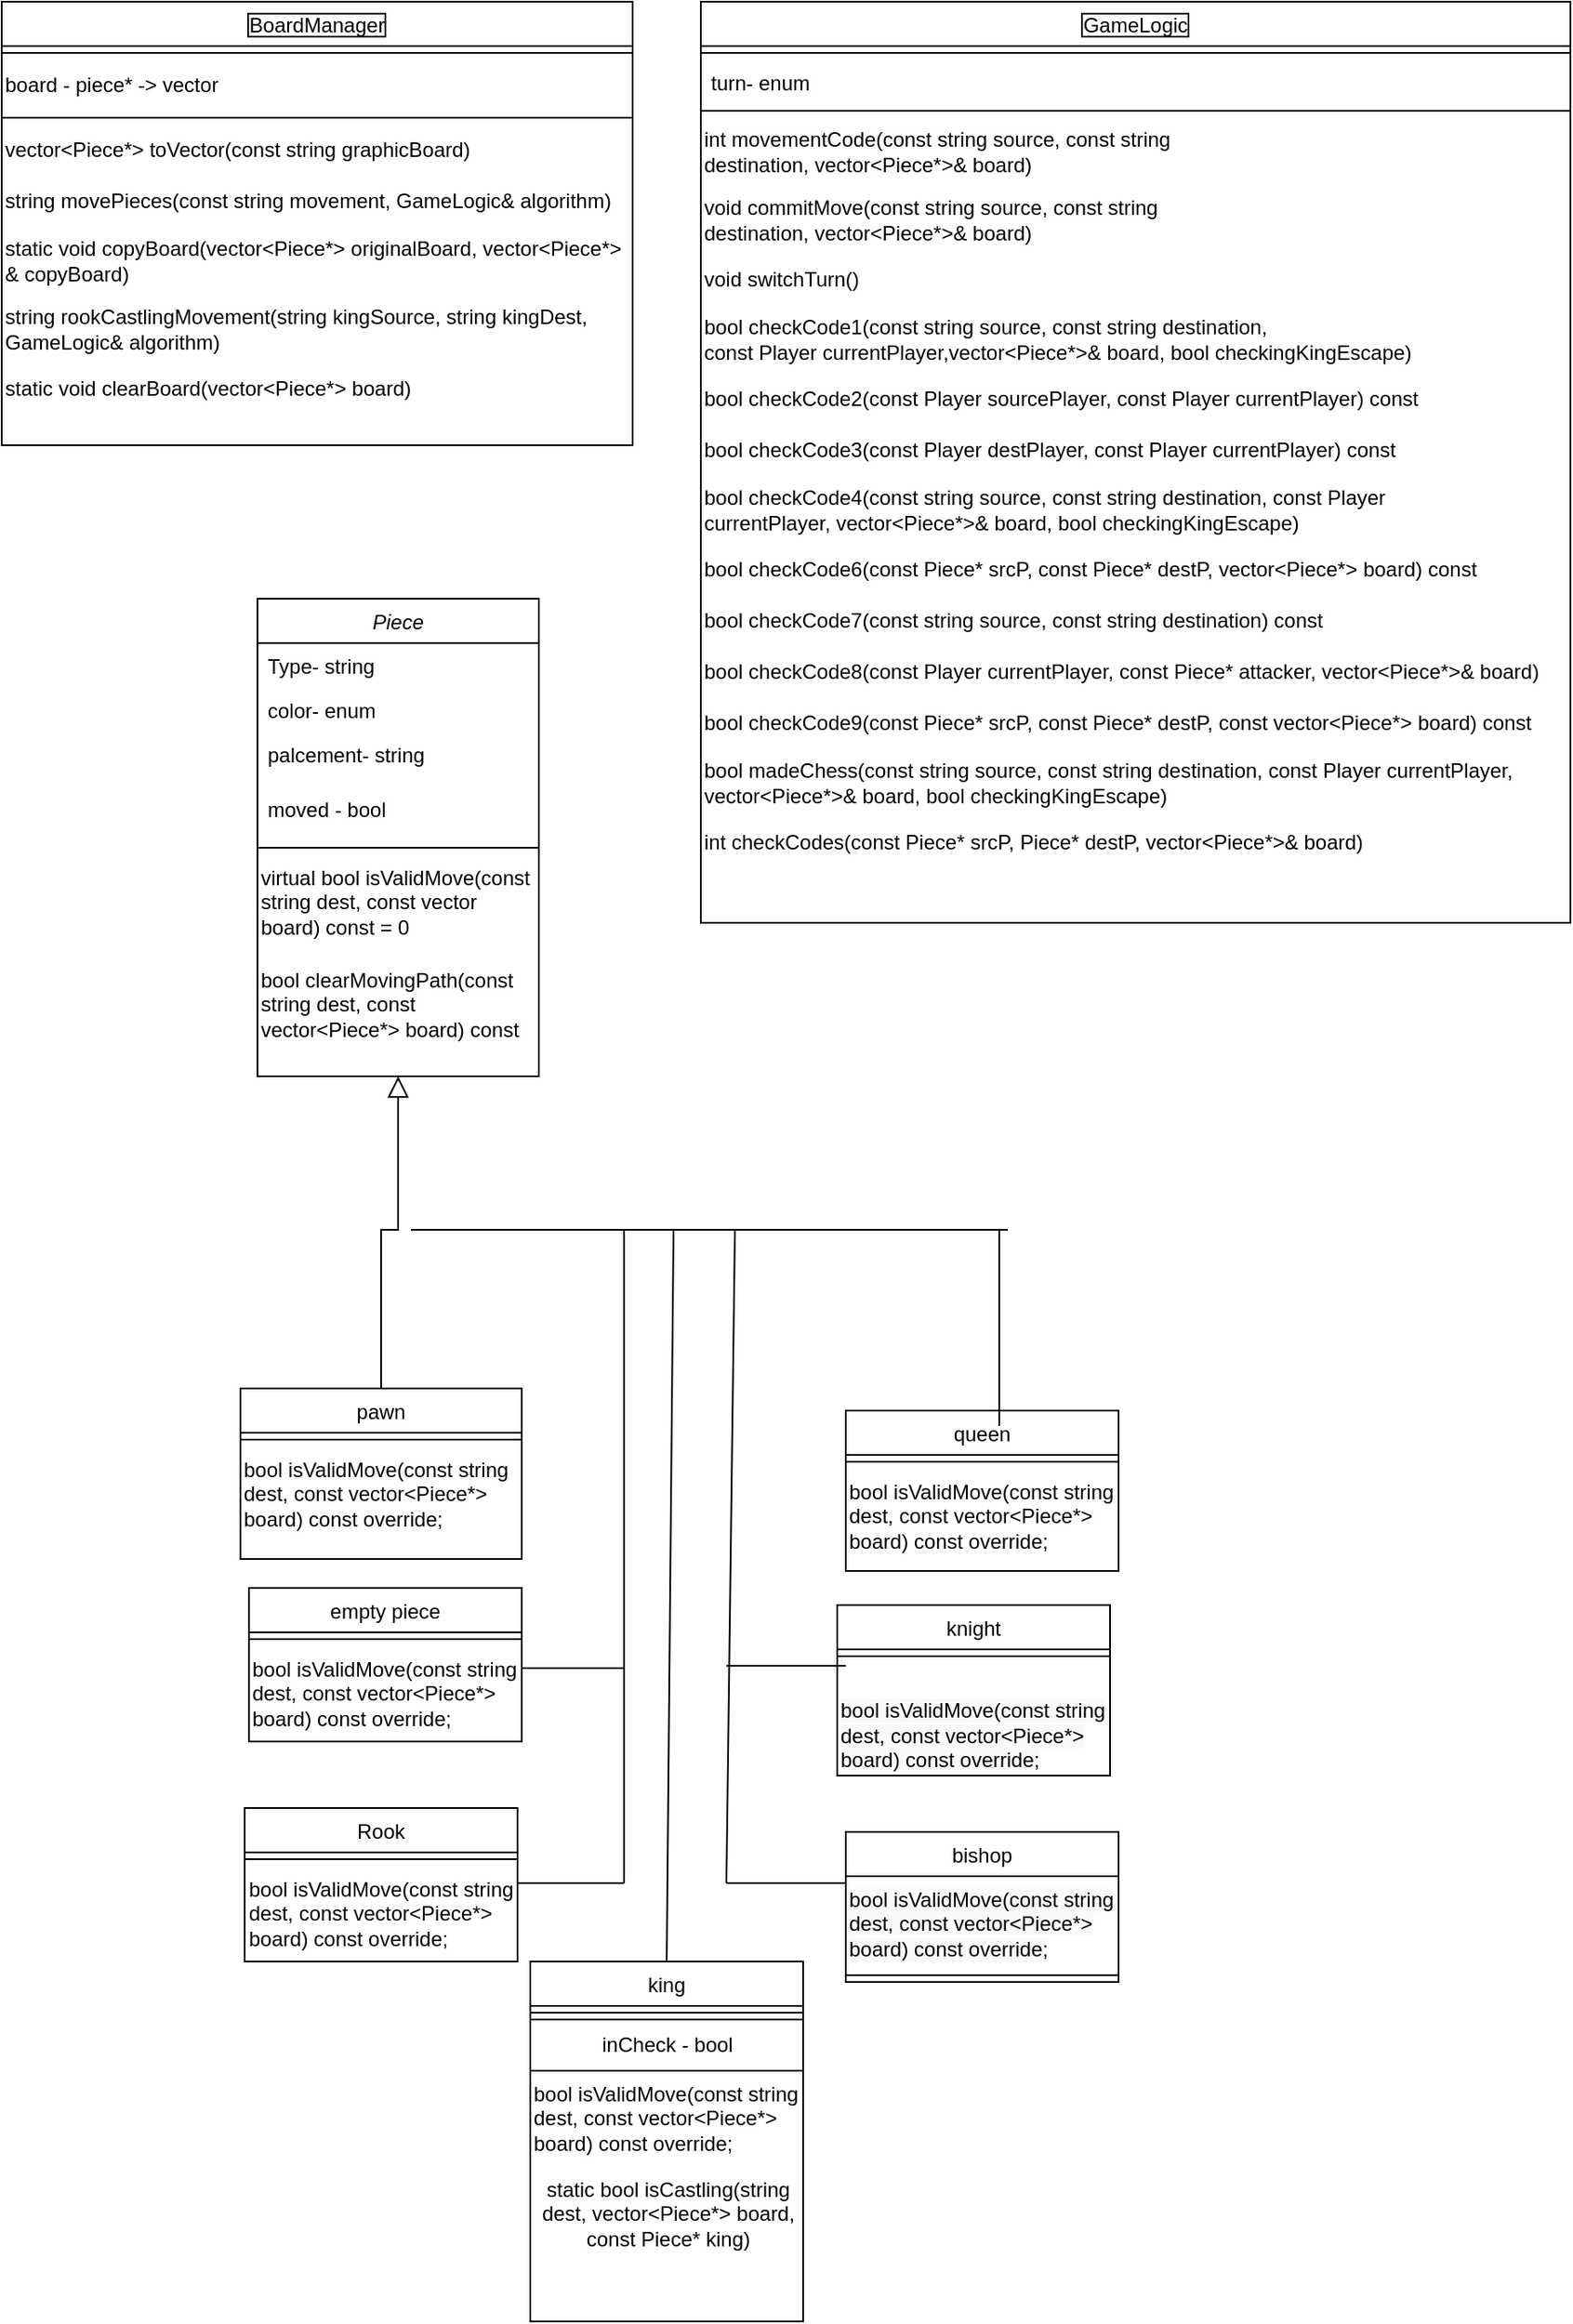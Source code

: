 <mxfile version="20.6.2" type="gitlab">
  <diagram id="C5RBs43oDa-KdzZeNtuy" name="Page-1">
    <mxGraphModel dx="1038" dy="579" grid="1" gridSize="10" guides="1" tooltips="1" connect="1" arrows="1" fold="1" page="1" pageScale="1" pageWidth="827" pageHeight="1169" math="0" shadow="0">
      <root>
        <mxCell id="WIyWlLk6GJQsqaUBKTNV-0" />
        <mxCell id="WIyWlLk6GJQsqaUBKTNV-1" parent="WIyWlLk6GJQsqaUBKTNV-0" />
        <mxCell id="zkfFHV4jXpPFQw0GAbJ--0" value="Piece" style="swimlane;fontStyle=2;align=center;verticalAlign=top;childLayout=stackLayout;horizontal=1;startSize=26;horizontalStack=0;resizeParent=1;resizeLast=0;collapsible=1;marginBottom=0;rounded=0;shadow=0;strokeWidth=1;" parent="WIyWlLk6GJQsqaUBKTNV-1" vertex="1">
          <mxGeometry x="180" y="390" width="165" height="280" as="geometry">
            <mxRectangle x="230" y="140" width="160" height="26" as="alternateBounds" />
          </mxGeometry>
        </mxCell>
        <mxCell id="zkfFHV4jXpPFQw0GAbJ--1" value="Type- string" style="text;align=left;verticalAlign=top;spacingLeft=4;spacingRight=4;overflow=hidden;rotatable=0;points=[[0,0.5],[1,0.5]];portConstraint=eastwest;" parent="zkfFHV4jXpPFQw0GAbJ--0" vertex="1">
          <mxGeometry y="26" width="165" height="26" as="geometry" />
        </mxCell>
        <mxCell id="zkfFHV4jXpPFQw0GAbJ--2" value="color- enum" style="text;align=left;verticalAlign=top;spacingLeft=4;spacingRight=4;overflow=hidden;rotatable=0;points=[[0,0.5],[1,0.5]];portConstraint=eastwest;rounded=0;shadow=0;html=0;" parent="zkfFHV4jXpPFQw0GAbJ--0" vertex="1">
          <mxGeometry y="52" width="165" height="26" as="geometry" />
        </mxCell>
        <mxCell id="zkfFHV4jXpPFQw0GAbJ--3" value="palcement- string" style="text;align=left;verticalAlign=top;spacingLeft=4;spacingRight=4;overflow=hidden;rotatable=0;points=[[0,0.5],[1,0.5]];portConstraint=eastwest;rounded=0;shadow=0;html=0;" parent="zkfFHV4jXpPFQw0GAbJ--0" vertex="1">
          <mxGeometry y="78" width="165" height="32" as="geometry" />
        </mxCell>
        <mxCell id="aK72vH-ez2OYZ39BkH45-34" value="moved - bool" style="text;align=left;verticalAlign=top;spacingLeft=4;spacingRight=4;overflow=hidden;rotatable=0;points=[[0,0.5],[1,0.5]];portConstraint=eastwest;rounded=0;shadow=0;html=0;" vertex="1" parent="zkfFHV4jXpPFQw0GAbJ--0">
          <mxGeometry y="110" width="165" height="32" as="geometry" />
        </mxCell>
        <mxCell id="zkfFHV4jXpPFQw0GAbJ--4" value="" style="line;html=1;strokeWidth=1;align=left;verticalAlign=middle;spacingTop=-1;spacingLeft=3;spacingRight=3;rotatable=0;labelPosition=right;points=[];portConstraint=eastwest;" parent="zkfFHV4jXpPFQw0GAbJ--0" vertex="1">
          <mxGeometry y="142" width="165" height="8" as="geometry" />
        </mxCell>
        <mxCell id="6BPNUDuKYOSZ4VYUixkE-88" value="virtual bool isValidMove(const string dest, const vector&lt;Piece*&gt; board) const = 0" style="text;whiteSpace=wrap;html=1;" parent="zkfFHV4jXpPFQw0GAbJ--0" vertex="1">
          <mxGeometry y="150" width="165" height="60" as="geometry" />
        </mxCell>
        <mxCell id="aK72vH-ez2OYZ39BkH45-35" value="bool clearMovingPath(const string dest, const vector&amp;lt;Piece*&amp;gt; board) const" style="text;whiteSpace=wrap;html=1;" vertex="1" parent="zkfFHV4jXpPFQw0GAbJ--0">
          <mxGeometry y="210" width="165" height="40" as="geometry" />
        </mxCell>
        <mxCell id="zkfFHV4jXpPFQw0GAbJ--6" value="pawn" style="swimlane;fontStyle=0;align=center;verticalAlign=top;childLayout=stackLayout;horizontal=1;startSize=26;horizontalStack=0;resizeParent=1;resizeLast=0;collapsible=1;marginBottom=0;rounded=0;shadow=0;strokeWidth=1;" parent="WIyWlLk6GJQsqaUBKTNV-1" vertex="1">
          <mxGeometry x="170" y="853" width="165" height="100" as="geometry">
            <mxRectangle x="130" y="380" width="160" height="26" as="alternateBounds" />
          </mxGeometry>
        </mxCell>
        <mxCell id="zkfFHV4jXpPFQw0GAbJ--9" value="" style="line;html=1;strokeWidth=1;align=left;verticalAlign=middle;spacingTop=-1;spacingLeft=3;spacingRight=3;rotatable=0;labelPosition=right;points=[];portConstraint=eastwest;" parent="zkfFHV4jXpPFQw0GAbJ--6" vertex="1">
          <mxGeometry y="26" width="165" height="8" as="geometry" />
        </mxCell>
        <mxCell id="6BPNUDuKYOSZ4VYUixkE-26" value="&lt;span style=&quot;text-align: center;&quot;&gt;bool isValidMove(const string dest, const vector&amp;lt;Piece*&amp;gt; board) const override;&lt;/span&gt;" style="text;whiteSpace=wrap;html=1;" parent="zkfFHV4jXpPFQw0GAbJ--6" vertex="1">
          <mxGeometry y="34" width="165" height="66" as="geometry" />
        </mxCell>
        <mxCell id="zkfFHV4jXpPFQw0GAbJ--12" value="" style="endArrow=block;endSize=10;endFill=0;shadow=0;strokeWidth=1;rounded=0;edgeStyle=elbowEdgeStyle;elbow=vertical;entryX=0.5;entryY=1;entryDx=0;entryDy=0;" parent="WIyWlLk6GJQsqaUBKTNV-1" source="zkfFHV4jXpPFQw0GAbJ--6" target="zkfFHV4jXpPFQw0GAbJ--0" edge="1">
          <mxGeometry width="160" relative="1" as="geometry">
            <mxPoint x="335" y="696" as="sourcePoint" />
            <mxPoint x="418" y="740" as="targetPoint" />
            <Array as="points">
              <mxPoint x="340" y="760" />
            </Array>
          </mxGeometry>
        </mxCell>
        <mxCell id="zkfFHV4jXpPFQw0GAbJ--13" value="bishop" style="swimlane;fontStyle=0;align=center;verticalAlign=top;childLayout=stackLayout;horizontal=1;startSize=26;horizontalStack=0;resizeParent=1;resizeLast=0;collapsible=1;marginBottom=0;rounded=0;shadow=0;strokeWidth=1;" parent="WIyWlLk6GJQsqaUBKTNV-1" vertex="1">
          <mxGeometry x="525" y="1113" width="160" height="88" as="geometry">
            <mxRectangle x="340" y="380" width="170" height="26" as="alternateBounds" />
          </mxGeometry>
        </mxCell>
        <mxCell id="6BPNUDuKYOSZ4VYUixkE-84" value="&lt;span style=&quot;orphans: 2; text-align: center; text-indent: 0px; widows: 2; background-color: rgb(248, 249, 250); text-decoration-thickness: initial; text-decoration-style: initial; text-decoration-color: initial; float: none; display: inline !important;&quot;&gt;bool isValidMove(const string dest, const vector&amp;lt;Piece*&amp;gt; board) const override;&lt;br&gt;&lt;/span&gt;" style="text;whiteSpace=wrap;html=1;" parent="zkfFHV4jXpPFQw0GAbJ--13" vertex="1">
          <mxGeometry y="26" width="160" height="54" as="geometry" />
        </mxCell>
        <mxCell id="zkfFHV4jXpPFQw0GAbJ--15" value="" style="line;html=1;strokeWidth=1;align=left;verticalAlign=middle;spacingTop=-1;spacingLeft=3;spacingRight=3;rotatable=0;labelPosition=right;points=[];portConstraint=eastwest;" parent="zkfFHV4jXpPFQw0GAbJ--13" vertex="1">
          <mxGeometry y="80" width="160" height="8" as="geometry" />
        </mxCell>
        <mxCell id="zkfFHV4jXpPFQw0GAbJ--17" value="GameLogic" style="swimlane;fontStyle=0;align=center;verticalAlign=top;childLayout=stackLayout;horizontal=1;startSize=26;horizontalStack=0;resizeParent=1;resizeLast=0;collapsible=1;marginBottom=0;rounded=0;shadow=0;strokeWidth=1;labelBorderColor=default;" parent="WIyWlLk6GJQsqaUBKTNV-1" vertex="1">
          <mxGeometry x="440" y="40" width="510" height="540" as="geometry">
            <mxRectangle x="550" y="140" width="160" height="26" as="alternateBounds" />
          </mxGeometry>
        </mxCell>
        <mxCell id="zkfFHV4jXpPFQw0GAbJ--23" value="" style="line;html=1;strokeWidth=1;align=left;verticalAlign=middle;spacingTop=-1;spacingLeft=3;spacingRight=3;rotatable=0;labelPosition=right;points=[];portConstraint=eastwest;" parent="zkfFHV4jXpPFQw0GAbJ--17" vertex="1">
          <mxGeometry y="26" width="510" height="8" as="geometry" />
        </mxCell>
        <mxCell id="zkfFHV4jXpPFQw0GAbJ--25" value="turn- enum" style="text;align=left;verticalAlign=top;spacingLeft=4;spacingRight=4;overflow=hidden;rotatable=0;points=[[0,0.5],[1,0.5]];portConstraint=eastwest;" parent="zkfFHV4jXpPFQw0GAbJ--17" vertex="1">
          <mxGeometry y="34" width="510" height="26" as="geometry" />
        </mxCell>
        <mxCell id="6BPNUDuKYOSZ4VYUixkE-73" value="" style="line;html=1;strokeWidth=1;align=left;verticalAlign=middle;spacingTop=-1;spacingLeft=3;spacingRight=3;rotatable=0;labelPosition=right;points=[];portConstraint=eastwest;" parent="zkfFHV4jXpPFQw0GAbJ--17" vertex="1">
          <mxGeometry y="60" width="510" height="8" as="geometry" />
        </mxCell>
        <mxCell id="6BPNUDuKYOSZ4VYUixkE-74" value="int movementCode(const string source, const string &lt;br&gt;destination, vector&amp;lt;Piece*&amp;gt;&amp;amp; board)" style="text;html=1;align=left;verticalAlign=middle;resizable=0;points=[];autosize=1;strokeColor=none;fillColor=none;" parent="zkfFHV4jXpPFQw0GAbJ--17" vertex="1">
          <mxGeometry y="68" width="510" height="40" as="geometry" />
        </mxCell>
        <mxCell id="6BPNUDuKYOSZ4VYUixkE-75" value="void commitMove(const string source, const string &lt;br&gt;destination, vector&amp;lt;Piece*&amp;gt;&amp;amp; board)" style="text;html=1;align=left;verticalAlign=middle;resizable=0;points=[];autosize=1;strokeColor=none;fillColor=none;" parent="zkfFHV4jXpPFQw0GAbJ--17" vertex="1">
          <mxGeometry y="108" width="510" height="40" as="geometry" />
        </mxCell>
        <mxCell id="6BPNUDuKYOSZ4VYUixkE-81" value="void switchTurn()" style="text;html=1;align=left;verticalAlign=middle;resizable=0;points=[];autosize=1;strokeColor=none;fillColor=none;" parent="zkfFHV4jXpPFQw0GAbJ--17" vertex="1">
          <mxGeometry y="148" width="510" height="30" as="geometry" />
        </mxCell>
        <mxCell id="aK72vH-ez2OYZ39BkH45-14" value="&lt;div&gt;bool checkCode1(const string source, const string destination,&amp;nbsp;&lt;/div&gt;&lt;div&gt;const Player currentPlayer,&lt;span style=&quot;background-color: initial;&quot;&gt;vector&amp;lt;Piece*&amp;gt;&amp;amp; board, bool checkingKingEscape)&lt;/span&gt;&lt;/div&gt;" style="text;html=1;align=left;verticalAlign=middle;resizable=0;points=[];autosize=1;strokeColor=none;fillColor=none;" vertex="1" parent="zkfFHV4jXpPFQw0GAbJ--17">
          <mxGeometry y="178" width="510" height="40" as="geometry" />
        </mxCell>
        <mxCell id="aK72vH-ez2OYZ39BkH45-15" value="bool checkCode2(const Player sourcePlayer, const Player currentPlayer) const" style="text;html=1;align=left;verticalAlign=middle;resizable=0;points=[];autosize=1;strokeColor=none;fillColor=none;" vertex="1" parent="zkfFHV4jXpPFQw0GAbJ--17">
          <mxGeometry y="218" width="510" height="30" as="geometry" />
        </mxCell>
        <mxCell id="aK72vH-ez2OYZ39BkH45-16" value="bool checkCode3(const Player destPlayer, const Player currentPlayer) const" style="text;html=1;align=left;verticalAlign=middle;resizable=0;points=[];autosize=1;strokeColor=none;fillColor=none;" vertex="1" parent="zkfFHV4jXpPFQw0GAbJ--17">
          <mxGeometry y="248" width="510" height="30" as="geometry" />
        </mxCell>
        <mxCell id="aK72vH-ez2OYZ39BkH45-17" value="&lt;div&gt;bool checkCode4(const string source, const string destination, const Player&amp;nbsp;&lt;/div&gt;&lt;div&gt;currentPlayer,&amp;nbsp;&lt;span style=&quot;background-color: initial;&quot;&gt;vector&amp;lt;Piece*&amp;gt;&amp;amp; board, bool checkingKingEscape)&lt;/span&gt;&lt;/div&gt;" style="text;html=1;align=left;verticalAlign=middle;resizable=0;points=[];autosize=1;strokeColor=none;fillColor=none;" vertex="1" parent="zkfFHV4jXpPFQw0GAbJ--17">
          <mxGeometry y="278" width="510" height="40" as="geometry" />
        </mxCell>
        <mxCell id="aK72vH-ez2OYZ39BkH45-18" value="bool checkCode6(const Piece* srcP, const Piece* destP, vector&amp;lt;Piece*&amp;gt; board) const" style="text;html=1;align=left;verticalAlign=middle;resizable=0;points=[];autosize=1;strokeColor=none;fillColor=none;" vertex="1" parent="zkfFHV4jXpPFQw0GAbJ--17">
          <mxGeometry y="318" width="510" height="30" as="geometry" />
        </mxCell>
        <mxCell id="aK72vH-ez2OYZ39BkH45-22" value="bool checkCode7(const string source, const string destination) const" style="text;html=1;align=left;verticalAlign=middle;resizable=0;points=[];autosize=1;strokeColor=none;fillColor=none;" vertex="1" parent="zkfFHV4jXpPFQw0GAbJ--17">
          <mxGeometry y="348" width="510" height="30" as="geometry" />
        </mxCell>
        <mxCell id="aK72vH-ez2OYZ39BkH45-23" value="bool checkCode8(const Player currentPlayer, const Piece* attacker, vector&amp;lt;Piece*&amp;gt;&amp;amp; board)" style="text;html=1;align=left;verticalAlign=middle;resizable=0;points=[];autosize=1;strokeColor=none;fillColor=none;" vertex="1" parent="zkfFHV4jXpPFQw0GAbJ--17">
          <mxGeometry y="378" width="510" height="30" as="geometry" />
        </mxCell>
        <mxCell id="aK72vH-ez2OYZ39BkH45-21" value="bool checkCode9(const Piece* srcP, const Piece* destP, const vector&amp;lt;Piece*&amp;gt; board) const" style="text;html=1;align=left;verticalAlign=middle;resizable=0;points=[];autosize=1;strokeColor=none;fillColor=none;" vertex="1" parent="zkfFHV4jXpPFQw0GAbJ--17">
          <mxGeometry y="408" width="510" height="30" as="geometry" />
        </mxCell>
        <mxCell id="aK72vH-ez2OYZ39BkH45-24" value="&lt;div&gt;bool madeChess(const string source, const string destination, const Player currentPlayer,&lt;/div&gt;&lt;div&gt;&lt;span style=&quot;&quot;&gt;		&lt;/span&gt;vector&amp;lt;Piece*&amp;gt;&amp;amp; board, bool checkingKingEscape)&lt;/div&gt;" style="text;html=1;align=left;verticalAlign=middle;resizable=0;points=[];autosize=1;strokeColor=none;fillColor=none;" vertex="1" parent="zkfFHV4jXpPFQw0GAbJ--17">
          <mxGeometry y="438" width="510" height="40" as="geometry" />
        </mxCell>
        <mxCell id="aK72vH-ez2OYZ39BkH45-25" value="int checkCodes(const Piece* srcP, Piece* destP, vector&amp;lt;Piece*&amp;gt;&amp;amp; board)" style="text;html=1;align=left;verticalAlign=middle;resizable=0;points=[];autosize=1;strokeColor=none;fillColor=none;" vertex="1" parent="zkfFHV4jXpPFQw0GAbJ--17">
          <mxGeometry y="478" width="510" height="30" as="geometry" />
        </mxCell>
        <mxCell id="6BPNUDuKYOSZ4VYUixkE-1" value="king" style="swimlane;fontStyle=0;align=center;verticalAlign=top;childLayout=stackLayout;horizontal=1;startSize=26;horizontalStack=0;resizeParent=1;resizeLast=0;collapsible=1;marginBottom=0;rounded=0;shadow=0;strokeWidth=1;" parent="WIyWlLk6GJQsqaUBKTNV-1" vertex="1">
          <mxGeometry x="340" y="1189" width="160" height="211" as="geometry">
            <mxRectangle x="340" y="380" width="170" height="26" as="alternateBounds" />
          </mxGeometry>
        </mxCell>
        <mxCell id="6BPNUDuKYOSZ4VYUixkE-2" value="" style="line;html=1;strokeWidth=1;align=left;verticalAlign=middle;spacingTop=-1;spacingLeft=3;spacingRight=3;rotatable=0;labelPosition=right;points=[];portConstraint=eastwest;" parent="6BPNUDuKYOSZ4VYUixkE-1" vertex="1">
          <mxGeometry y="26" width="160" height="8" as="geometry" />
        </mxCell>
        <mxCell id="aK72vH-ez2OYZ39BkH45-30" value="inCheck - bool" style="text;html=1;align=center;verticalAlign=middle;resizable=0;points=[];autosize=1;strokeColor=default;fillColor=none;" vertex="1" parent="6BPNUDuKYOSZ4VYUixkE-1">
          <mxGeometry y="34" width="160" height="30" as="geometry" />
        </mxCell>
        <mxCell id="aK72vH-ez2OYZ39BkH45-31" value="&lt;span style=&quot;text-align: center;&quot;&gt;bool isValidMove(const string dest, const vector&amp;lt;Piece*&amp;gt; board) const override;&lt;/span&gt;" style="text;whiteSpace=wrap;html=1;" vertex="1" parent="6BPNUDuKYOSZ4VYUixkE-1">
          <mxGeometry y="64" width="160" height="56" as="geometry" />
        </mxCell>
        <mxCell id="aK72vH-ez2OYZ39BkH45-32" value="&lt;div style=&quot;text-align: center;&quot;&gt;&lt;span style=&quot;background-color: initial;&quot;&gt;static bool isCastling(string dest, vector&amp;lt;Piece*&amp;gt; board, const Piece* king)&lt;/span&gt;&lt;/div&gt;" style="text;whiteSpace=wrap;html=1;" vertex="1" parent="6BPNUDuKYOSZ4VYUixkE-1">
          <mxGeometry y="120" width="160" height="56" as="geometry" />
        </mxCell>
        <mxCell id="6BPNUDuKYOSZ4VYUixkE-4" value="knight" style="swimlane;fontStyle=0;align=center;verticalAlign=top;childLayout=stackLayout;horizontal=1;startSize=26;horizontalStack=0;resizeParent=1;resizeLast=0;collapsible=1;marginBottom=0;rounded=0;shadow=0;strokeWidth=1;" parent="WIyWlLk6GJQsqaUBKTNV-1" vertex="1">
          <mxGeometry x="520" y="980" width="160" height="100" as="geometry">
            <mxRectangle x="340" y="380" width="170" height="26" as="alternateBounds" />
          </mxGeometry>
        </mxCell>
        <mxCell id="6BPNUDuKYOSZ4VYUixkE-5" value="" style="line;html=1;strokeWidth=1;align=left;verticalAlign=middle;spacingTop=-1;spacingLeft=3;spacingRight=3;rotatable=0;labelPosition=right;points=[];portConstraint=eastwest;" parent="6BPNUDuKYOSZ4VYUixkE-4" vertex="1">
          <mxGeometry y="26" width="160" height="8" as="geometry" />
        </mxCell>
        <mxCell id="6BPNUDuKYOSZ4VYUixkE-85" value="&#xa;&lt;span style=&quot;color: rgb(0, 0, 0); font-family: Helvetica; font-size: 12px; font-style: normal; font-variant-ligatures: normal; font-variant-caps: normal; font-weight: 400; letter-spacing: normal; orphans: 2; text-align: center; text-indent: 0px; text-transform: none; widows: 2; word-spacing: 0px; -webkit-text-stroke-width: 0px; background-color: rgb(248, 249, 250); text-decoration-thickness: initial; text-decoration-style: initial; text-decoration-color: initial; float: none; display: inline !important;&quot;&gt;bool isValidMove(const string dest, const vector&amp;lt;Piece*&amp;gt; board) const override;&lt;/span&gt;&#xa;&#xa;" style="text;whiteSpace=wrap;html=1;" parent="6BPNUDuKYOSZ4VYUixkE-4" vertex="1">
          <mxGeometry y="34" width="160" height="36" as="geometry" />
        </mxCell>
        <mxCell id="6BPNUDuKYOSZ4VYUixkE-6" value="queen" style="swimlane;fontStyle=0;align=center;verticalAlign=top;childLayout=stackLayout;horizontal=1;startSize=26;horizontalStack=0;resizeParent=1;resizeLast=0;collapsible=1;marginBottom=0;rounded=0;shadow=0;strokeWidth=1;" parent="WIyWlLk6GJQsqaUBKTNV-1" vertex="1">
          <mxGeometry x="525" y="866" width="160" height="94" as="geometry">
            <mxRectangle x="340" y="380" width="170" height="26" as="alternateBounds" />
          </mxGeometry>
        </mxCell>
        <mxCell id="6BPNUDuKYOSZ4VYUixkE-7" value="" style="line;html=1;strokeWidth=1;align=left;verticalAlign=middle;spacingTop=-1;spacingLeft=3;spacingRight=3;rotatable=0;labelPosition=right;points=[];portConstraint=eastwest;" parent="6BPNUDuKYOSZ4VYUixkE-6" vertex="1">
          <mxGeometry y="26" width="160" height="8" as="geometry" />
        </mxCell>
        <mxCell id="6BPNUDuKYOSZ4VYUixkE-86" value="&lt;span style=&quot;text-align: center;&quot;&gt;bool isValidMove(const string dest, const vector&amp;lt;Piece*&amp;gt; board) const override;&lt;/span&gt;" style="text;whiteSpace=wrap;html=1;" parent="6BPNUDuKYOSZ4VYUixkE-6" vertex="1">
          <mxGeometry y="34" width="160" height="40" as="geometry" />
        </mxCell>
        <mxCell id="6BPNUDuKYOSZ4VYUixkE-14" value="" style="endArrow=none;html=1;rounded=0;" parent="WIyWlLk6GJQsqaUBKTNV-1" edge="1">
          <mxGeometry width="50" height="50" relative="1" as="geometry">
            <mxPoint x="615" y="760" as="sourcePoint" />
            <mxPoint x="615" y="875" as="targetPoint" />
          </mxGeometry>
        </mxCell>
        <mxCell id="6BPNUDuKYOSZ4VYUixkE-16" value="" style="endArrow=none;html=1;rounded=0;exitX=1;exitY=0.25;exitDx=0;exitDy=0;" parent="WIyWlLk6GJQsqaUBKTNV-1" edge="1">
          <mxGeometry width="50" height="50" relative="1" as="geometry">
            <mxPoint x="332.5" y="1143" as="sourcePoint" />
            <mxPoint x="395" y="1143" as="targetPoint" />
          </mxGeometry>
        </mxCell>
        <mxCell id="6BPNUDuKYOSZ4VYUixkE-17" value="Rook" style="swimlane;fontStyle=0;align=center;verticalAlign=top;childLayout=stackLayout;horizontal=1;startSize=26;horizontalStack=0;resizeParent=1;resizeLast=0;collapsible=1;marginBottom=0;rounded=0;shadow=0;strokeWidth=1;" parent="WIyWlLk6GJQsqaUBKTNV-1" vertex="1">
          <mxGeometry x="172.5" y="1099" width="160" height="90" as="geometry">
            <mxRectangle x="340" y="380" width="170" height="26" as="alternateBounds" />
          </mxGeometry>
        </mxCell>
        <mxCell id="6BPNUDuKYOSZ4VYUixkE-18" value="" style="line;html=1;strokeWidth=1;align=left;verticalAlign=middle;spacingTop=-1;spacingLeft=3;spacingRight=3;rotatable=0;labelPosition=right;points=[];portConstraint=eastwest;" parent="6BPNUDuKYOSZ4VYUixkE-17" vertex="1">
          <mxGeometry y="26" width="160" height="8" as="geometry" />
        </mxCell>
        <mxCell id="6BPNUDuKYOSZ4VYUixkE-83" value="&lt;span style=&quot;text-align: center;&quot;&gt;bool isValidMove(const string dest, const vector&amp;lt;Piece*&amp;gt; board) const override;&lt;/span&gt;" style="text;whiteSpace=wrap;html=1;" parent="6BPNUDuKYOSZ4VYUixkE-17" vertex="1">
          <mxGeometry y="34" width="160" height="56" as="geometry" />
        </mxCell>
        <mxCell id="6BPNUDuKYOSZ4VYUixkE-32" value="" style="endArrow=none;html=1;rounded=0;exitX=1;exitY=0.25;exitDx=0;exitDy=0;" parent="WIyWlLk6GJQsqaUBKTNV-1" edge="1">
          <mxGeometry width="50" height="50" relative="1" as="geometry">
            <mxPoint x="335" y="1017" as="sourcePoint" />
            <mxPoint x="395" y="1017" as="targetPoint" />
          </mxGeometry>
        </mxCell>
        <mxCell id="6BPNUDuKYOSZ4VYUixkE-34" value="" style="endArrow=none;html=1;rounded=0;" parent="WIyWlLk6GJQsqaUBKTNV-1" edge="1">
          <mxGeometry width="50" height="50" relative="1" as="geometry">
            <mxPoint x="395" y="1143" as="sourcePoint" />
            <mxPoint x="395" y="760" as="targetPoint" />
          </mxGeometry>
        </mxCell>
        <mxCell id="6BPNUDuKYOSZ4VYUixkE-66" value="" style="endArrow=none;html=1;rounded=0;exitX=1;exitY=0.25;exitDx=0;exitDy=0;" parent="WIyWlLk6GJQsqaUBKTNV-1" edge="1">
          <mxGeometry width="50" height="50" relative="1" as="geometry">
            <mxPoint x="455" y="1015.58" as="sourcePoint" />
            <mxPoint x="525" y="1015.58" as="targetPoint" />
          </mxGeometry>
        </mxCell>
        <mxCell id="6BPNUDuKYOSZ4VYUixkE-67" value="" style="endArrow=none;html=1;rounded=0;" parent="WIyWlLk6GJQsqaUBKTNV-1" edge="1">
          <mxGeometry width="50" height="50" relative="1" as="geometry">
            <mxPoint x="455" y="1143" as="sourcePoint" />
            <mxPoint x="525" y="1143" as="targetPoint" />
          </mxGeometry>
        </mxCell>
        <mxCell id="6BPNUDuKYOSZ4VYUixkE-68" value="" style="endArrow=none;html=1;rounded=0;" parent="WIyWlLk6GJQsqaUBKTNV-1" edge="1">
          <mxGeometry width="50" height="50" relative="1" as="geometry">
            <mxPoint x="455" y="1143" as="sourcePoint" />
            <mxPoint x="460" y="760" as="targetPoint" />
          </mxGeometry>
        </mxCell>
        <mxCell id="6BPNUDuKYOSZ4VYUixkE-69" value="" style="endArrow=none;html=1;rounded=0;exitX=0.5;exitY=0;exitDx=0;exitDy=0;" parent="WIyWlLk6GJQsqaUBKTNV-1" edge="1">
          <mxGeometry width="50" height="50" relative="1" as="geometry">
            <mxPoint x="420" y="1189" as="sourcePoint" />
            <mxPoint x="424" y="760" as="targetPoint" />
          </mxGeometry>
        </mxCell>
        <mxCell id="aK72vH-ez2OYZ39BkH45-0" value="BoardManager" style="swimlane;fontStyle=0;align=center;verticalAlign=top;childLayout=stackLayout;horizontal=1;startSize=26;horizontalStack=0;resizeParent=1;resizeLast=0;collapsible=1;marginBottom=0;rounded=0;shadow=0;strokeWidth=1;labelBorderColor=default;" vertex="1" parent="WIyWlLk6GJQsqaUBKTNV-1">
          <mxGeometry x="30" y="40" width="370" height="260" as="geometry">
            <mxRectangle x="550" y="140" width="160" height="26" as="alternateBounds" />
          </mxGeometry>
        </mxCell>
        <mxCell id="aK72vH-ez2OYZ39BkH45-1" value="" style="line;html=1;strokeWidth=1;align=left;verticalAlign=middle;spacingTop=-1;spacingLeft=3;spacingRight=3;rotatable=0;labelPosition=right;points=[];portConstraint=eastwest;" vertex="1" parent="aK72vH-ez2OYZ39BkH45-0">
          <mxGeometry y="26" width="370" height="8" as="geometry" />
        </mxCell>
        <mxCell id="aK72vH-ez2OYZ39BkH45-4" value="board - piece* -&amp;gt;&amp;nbsp;vector" style="text;html=1;align=left;verticalAlign=middle;resizable=0;points=[];autosize=1;strokeColor=none;fillColor=none;" vertex="1" parent="aK72vH-ez2OYZ39BkH45-0">
          <mxGeometry y="34" width="370" height="30" as="geometry" />
        </mxCell>
        <mxCell id="aK72vH-ez2OYZ39BkH45-5" value="" style="line;html=1;strokeWidth=1;align=left;verticalAlign=middle;spacingTop=-1;spacingLeft=3;spacingRight=3;rotatable=0;labelPosition=right;points=[];portConstraint=eastwest;" vertex="1" parent="aK72vH-ez2OYZ39BkH45-0">
          <mxGeometry y="64" width="370" height="8" as="geometry" />
        </mxCell>
        <mxCell id="aK72vH-ez2OYZ39BkH45-6" value="vector&amp;lt;Piece*&amp;gt; toVector(const string graphicBoard)" style="text;html=1;align=left;verticalAlign=middle;resizable=0;points=[];autosize=1;strokeColor=none;fillColor=none;" vertex="1" parent="aK72vH-ez2OYZ39BkH45-0">
          <mxGeometry y="72" width="370" height="30" as="geometry" />
        </mxCell>
        <mxCell id="aK72vH-ez2OYZ39BkH45-7" value="string movePieces(const string movement, GameLogic&amp;amp; algorithm)" style="text;html=1;align=left;verticalAlign=middle;resizable=0;points=[];autosize=1;strokeColor=none;fillColor=none;" vertex="1" parent="aK72vH-ez2OYZ39BkH45-0">
          <mxGeometry y="102" width="370" height="30" as="geometry" />
        </mxCell>
        <mxCell id="aK72vH-ez2OYZ39BkH45-8" value="static void copyBoard(vector&amp;lt;Piece*&amp;gt; originalBoard, vector&amp;lt;Piece*&amp;gt;&lt;br&gt;&amp;amp; copyBoard)" style="text;html=1;align=left;verticalAlign=middle;resizable=0;points=[];autosize=1;strokeColor=none;fillColor=none;" vertex="1" parent="aK72vH-ez2OYZ39BkH45-0">
          <mxGeometry y="132" width="370" height="40" as="geometry" />
        </mxCell>
        <mxCell id="aK72vH-ez2OYZ39BkH45-12" value="string rookCastlingMovement(string kingSource, string kingDest, &lt;br&gt;GameLogic&amp;amp; algorithm)" style="text;html=1;align=left;verticalAlign=middle;resizable=0;points=[];autosize=1;strokeColor=none;fillColor=none;" vertex="1" parent="aK72vH-ez2OYZ39BkH45-0">
          <mxGeometry y="172" width="370" height="40" as="geometry" />
        </mxCell>
        <mxCell id="aK72vH-ez2OYZ39BkH45-13" value="static void clearBoard(vector&amp;lt;Piece*&amp;gt; board)" style="text;html=1;align=left;verticalAlign=middle;resizable=0;points=[];autosize=1;strokeColor=none;fillColor=none;" vertex="1" parent="aK72vH-ez2OYZ39BkH45-0">
          <mxGeometry y="212" width="370" height="30" as="geometry" />
        </mxCell>
        <mxCell id="aK72vH-ez2OYZ39BkH45-26" value="empty piece" style="swimlane;fontStyle=0;align=center;verticalAlign=top;childLayout=stackLayout;horizontal=1;startSize=26;horizontalStack=0;resizeParent=1;resizeLast=0;collapsible=1;marginBottom=0;rounded=0;shadow=0;strokeWidth=1;" vertex="1" parent="WIyWlLk6GJQsqaUBKTNV-1">
          <mxGeometry x="175" y="970" width="160" height="90" as="geometry">
            <mxRectangle x="340" y="380" width="170" height="26" as="alternateBounds" />
          </mxGeometry>
        </mxCell>
        <mxCell id="aK72vH-ez2OYZ39BkH45-27" value="" style="line;html=1;strokeWidth=1;align=left;verticalAlign=middle;spacingTop=-1;spacingLeft=3;spacingRight=3;rotatable=0;labelPosition=right;points=[];portConstraint=eastwest;" vertex="1" parent="aK72vH-ez2OYZ39BkH45-26">
          <mxGeometry y="26" width="160" height="8" as="geometry" />
        </mxCell>
        <mxCell id="aK72vH-ez2OYZ39BkH45-28" value="&lt;span style=&quot;text-align: center;&quot;&gt;bool isValidMove(const string dest, const vector&amp;lt;Piece*&amp;gt; board) const override;&lt;/span&gt;" style="text;whiteSpace=wrap;html=1;" vertex="1" parent="aK72vH-ez2OYZ39BkH45-26">
          <mxGeometry y="34" width="160" height="56" as="geometry" />
        </mxCell>
        <mxCell id="aK72vH-ez2OYZ39BkH45-33" value="" style="endArrow=none;html=1;rounded=0;" edge="1" parent="WIyWlLk6GJQsqaUBKTNV-1">
          <mxGeometry width="50" height="50" relative="1" as="geometry">
            <mxPoint x="620" y="760" as="sourcePoint" />
            <mxPoint x="270" y="760" as="targetPoint" />
          </mxGeometry>
        </mxCell>
      </root>
    </mxGraphModel>
  </diagram>
</mxfile>
